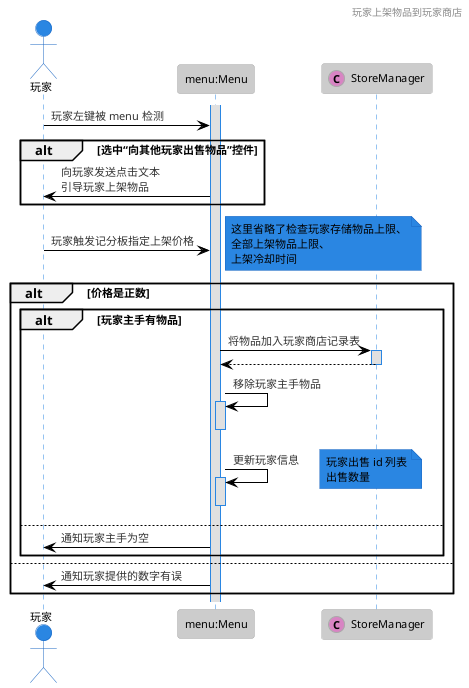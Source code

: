 @startuml sequence diagram
!theme reddress-lightblue

header 玩家上架物品到玩家商店

actor 玩家 as player
participant "menu:Menu" as Menu
participant StoreManager <<(C, #d884c3)>>

activate Menu
player -> Menu : 玩家左键被 menu 检测
alt 选中“向其他玩家出售物品”控件
   player <- Menu : 向玩家发送点击文本\n引导玩家上架物品
end

player -> Menu : 玩家触发记分板指定上架价格
note right
   这里省略了检查玩家存储物品上限、
   全部上架物品上限、
   上架冷却时间
end note
alt 价格是正数
   alt 玩家主手有物品
      Menu -> StoreManager : 将物品加入玩家商店记录表
      activate StoreManager
      Menu <-- StoreManager
      deactivate StoreManager
      Menu -> Menu : 移除玩家主手物品
      activate Menu
      deactivate Menu
      Menu -> Menu : 更新玩家信息
      note right
         玩家出售 id 列表
         出售数量
      end note
      activate Menu
      deactivate Menu
   else
      player <- Menu : 通知玩家主手为空
   end
else
   player <- Menu : 通知玩家提供的数字有误
end

@enduml